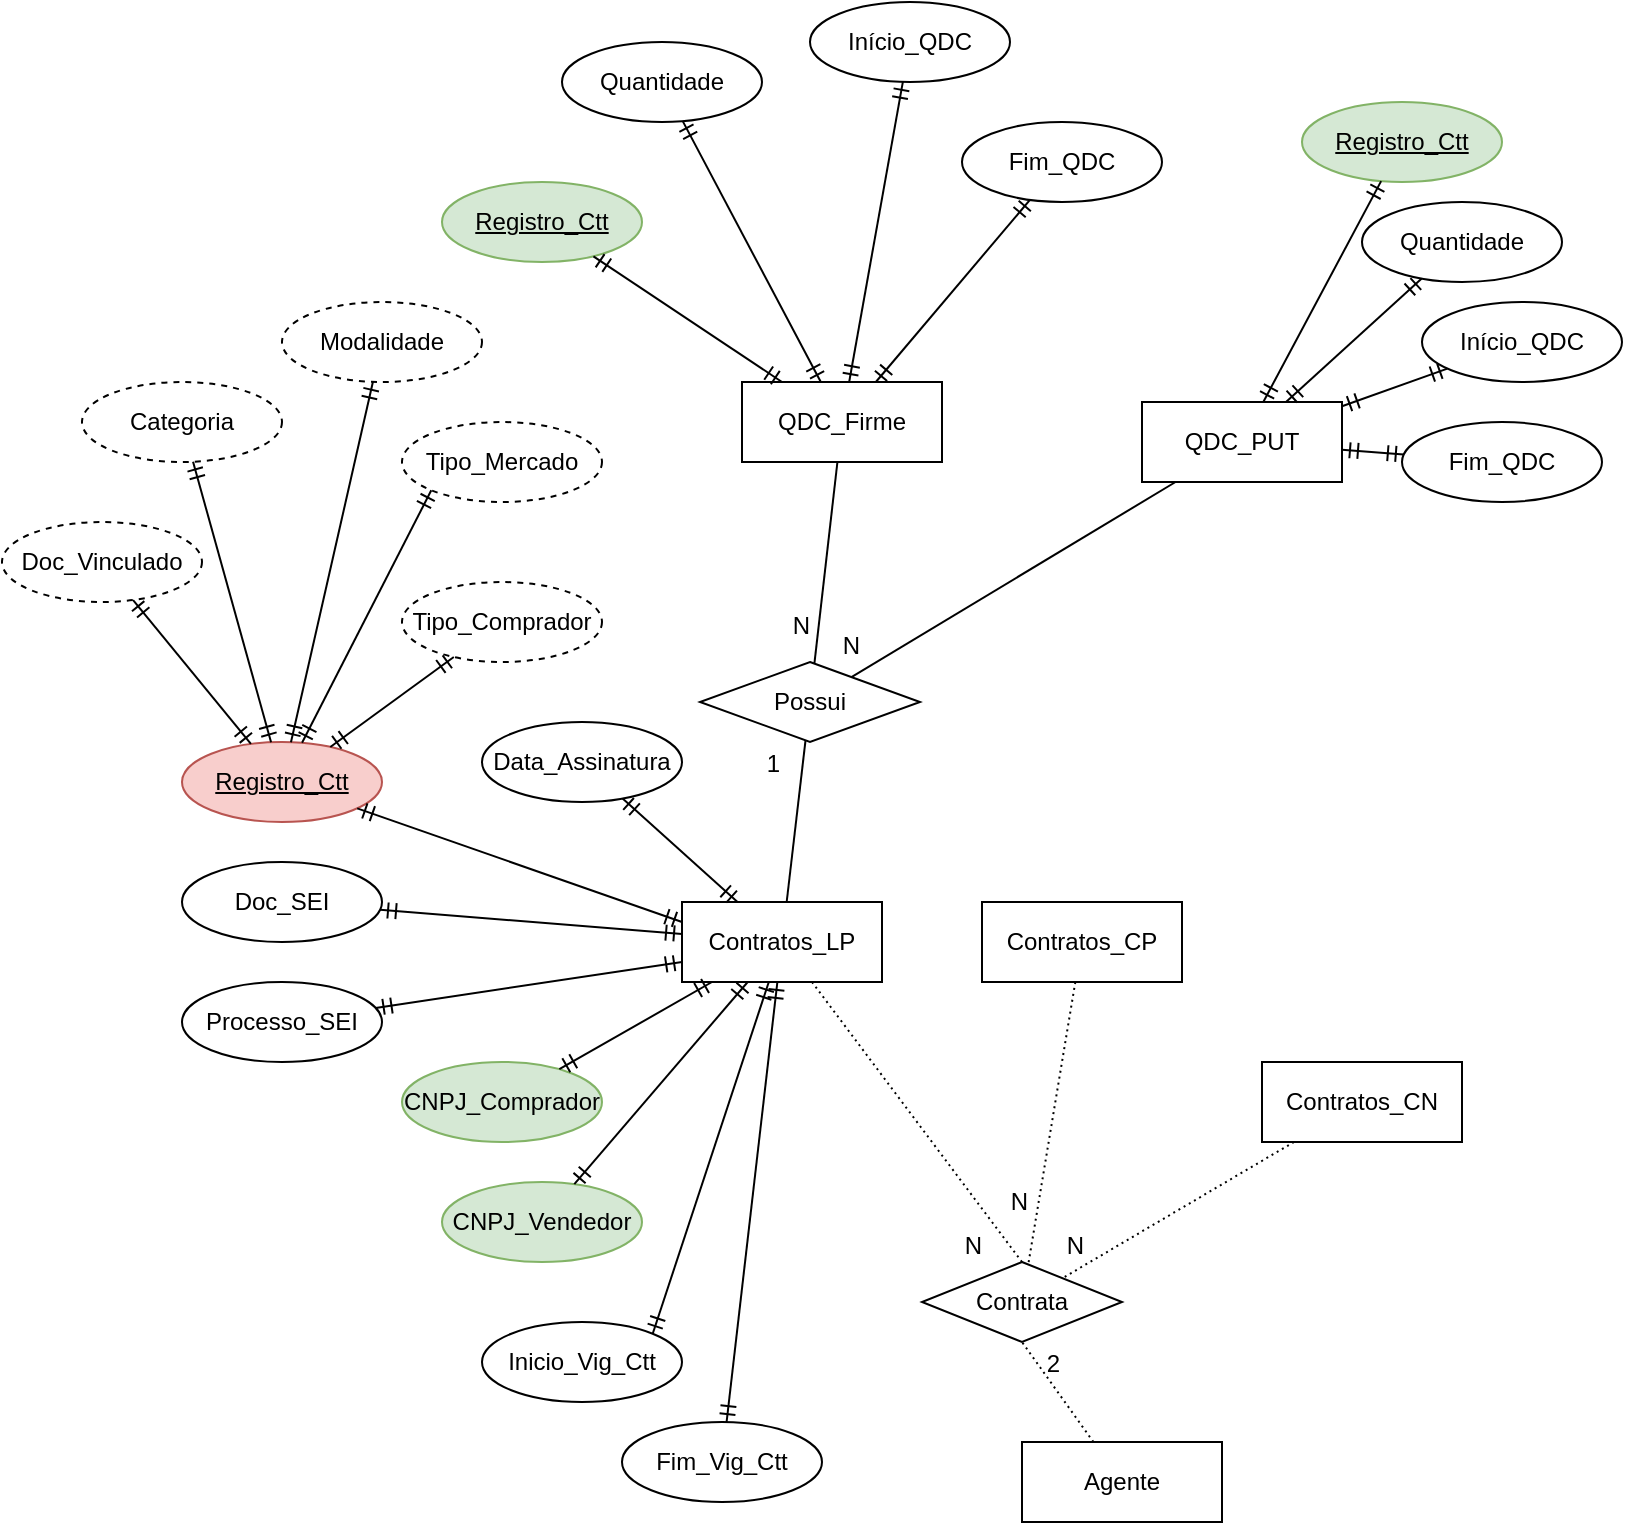 <mxfile version="18.0.2" type="github">
  <diagram id="z1BtHYFctcjBthbJJMaT" name="Page-1">
    <mxGraphModel dx="1422" dy="762" grid="1" gridSize="10" guides="1" tooltips="1" connect="1" arrows="1" fold="1" page="1" pageScale="1" pageWidth="827" pageHeight="1169" math="0" shadow="0">
      <root>
        <mxCell id="0" />
        <mxCell id="1" parent="0" />
        <mxCell id="Wu606X-JvPXH9mhJWYIT-1" value="Agente" style="whiteSpace=wrap;html=1;align=center;" parent="1" vertex="1">
          <mxGeometry x="520" y="1040" width="100" height="40" as="geometry" />
        </mxCell>
        <mxCell id="Wu606X-JvPXH9mhJWYIT-2" value="Contrata" style="shape=rhombus;perimeter=rhombusPerimeter;whiteSpace=wrap;html=1;align=center;" parent="1" vertex="1">
          <mxGeometry x="470" y="950" width="100" height="40" as="geometry" />
        </mxCell>
        <mxCell id="Wu606X-JvPXH9mhJWYIT-5" value="" style="endArrow=none;html=1;rounded=0;dashed=1;dashPattern=1 2;entryX=0.5;entryY=1;entryDx=0;entryDy=0;" parent="1" source="Wu606X-JvPXH9mhJWYIT-1" target="Wu606X-JvPXH9mhJWYIT-2" edge="1">
          <mxGeometry relative="1" as="geometry">
            <mxPoint x="330" y="790" as="sourcePoint" />
            <mxPoint x="490" y="790" as="targetPoint" />
          </mxGeometry>
        </mxCell>
        <mxCell id="Wu606X-JvPXH9mhJWYIT-6" value="2" style="resizable=0;html=1;align=right;verticalAlign=bottom;" parent="Wu606X-JvPXH9mhJWYIT-5" connectable="0" vertex="1">
          <mxGeometry x="1" relative="1" as="geometry">
            <mxPoint x="20" y="20" as="offset" />
          </mxGeometry>
        </mxCell>
        <mxCell id="Wu606X-JvPXH9mhJWYIT-7" value="" style="endArrow=none;html=1;rounded=0;dashed=1;dashPattern=1 2;entryX=0.5;entryY=0;entryDx=0;entryDy=0;" parent="1" source="Wu606X-JvPXH9mhJWYIT-9" target="Wu606X-JvPXH9mhJWYIT-2" edge="1">
          <mxGeometry relative="1" as="geometry">
            <mxPoint x="490" y="870" as="sourcePoint" />
            <mxPoint x="490" y="790" as="targetPoint" />
          </mxGeometry>
        </mxCell>
        <mxCell id="Wu606X-JvPXH9mhJWYIT-8" value="N" style="resizable=0;html=1;align=right;verticalAlign=bottom;" parent="Wu606X-JvPXH9mhJWYIT-7" connectable="0" vertex="1">
          <mxGeometry x="1" relative="1" as="geometry">
            <mxPoint x="-20" as="offset" />
          </mxGeometry>
        </mxCell>
        <mxCell id="Wu606X-JvPXH9mhJWYIT-9" value="Contratos_LP" style="whiteSpace=wrap;html=1;align=center;" parent="1" vertex="1">
          <mxGeometry x="350" y="770" width="100" height="40" as="geometry" />
        </mxCell>
        <mxCell id="Wu606X-JvPXH9mhJWYIT-10" value="Contratos_CP" style="whiteSpace=wrap;html=1;align=center;" parent="1" vertex="1">
          <mxGeometry x="500" y="770" width="100" height="40" as="geometry" />
        </mxCell>
        <mxCell id="Wu606X-JvPXH9mhJWYIT-11" value="Contratos_CN" style="whiteSpace=wrap;html=1;align=center;" parent="1" vertex="1">
          <mxGeometry x="640" y="850" width="100" height="40" as="geometry" />
        </mxCell>
        <mxCell id="Wu606X-JvPXH9mhJWYIT-12" value="" style="endArrow=none;html=1;rounded=0;dashed=1;dashPattern=1 2;" parent="1" source="Wu606X-JvPXH9mhJWYIT-10" target="Wu606X-JvPXH9mhJWYIT-2" edge="1">
          <mxGeometry relative="1" as="geometry">
            <mxPoint x="585.492" y="820" as="sourcePoint" />
            <mxPoint x="530.001" y="962.692" as="targetPoint" />
          </mxGeometry>
        </mxCell>
        <mxCell id="Wu606X-JvPXH9mhJWYIT-13" value="N" style="resizable=0;html=1;align=right;verticalAlign=bottom;" parent="Wu606X-JvPXH9mhJWYIT-12" connectable="0" vertex="1">
          <mxGeometry x="1" relative="1" as="geometry">
            <mxPoint y="-23" as="offset" />
          </mxGeometry>
        </mxCell>
        <mxCell id="Wu606X-JvPXH9mhJWYIT-14" value="" style="endArrow=none;html=1;rounded=0;dashed=1;dashPattern=1 2;" parent="1" source="Wu606X-JvPXH9mhJWYIT-11" target="Wu606X-JvPXH9mhJWYIT-2" edge="1">
          <mxGeometry relative="1" as="geometry">
            <mxPoint x="645" y="890" as="sourcePoint" />
            <mxPoint x="540" y="960" as="targetPoint" />
          </mxGeometry>
        </mxCell>
        <mxCell id="Wu606X-JvPXH9mhJWYIT-15" value="N" style="resizable=0;html=1;align=right;verticalAlign=bottom;" parent="Wu606X-JvPXH9mhJWYIT-14" connectable="0" vertex="1">
          <mxGeometry x="1" relative="1" as="geometry">
            <mxPoint x="11" y="-8" as="offset" />
          </mxGeometry>
        </mxCell>
        <mxCell id="Wu606X-JvPXH9mhJWYIT-16" value="CNPJ_Comprador" style="ellipse;whiteSpace=wrap;html=1;align=center;fillColor=#d5e8d4;strokeColor=#82b366;" parent="1" vertex="1">
          <mxGeometry x="210" y="850" width="100" height="40" as="geometry" />
        </mxCell>
        <mxCell id="Wu606X-JvPXH9mhJWYIT-18" value="CNPJ_Vendedor" style="ellipse;whiteSpace=wrap;html=1;align=center;fillColor=#d5e8d4;strokeColor=#82b366;" parent="1" vertex="1">
          <mxGeometry x="230" y="910" width="100" height="40" as="geometry" />
        </mxCell>
        <mxCell id="Wu606X-JvPXH9mhJWYIT-19" value="" style="fontSize=12;html=1;endArrow=ERmandOne;startArrow=ERmandOne;rounded=0;" parent="1" source="Wu606X-JvPXH9mhJWYIT-16" target="Wu606X-JvPXH9mhJWYIT-9" edge="1">
          <mxGeometry width="100" height="100" relative="1" as="geometry">
            <mxPoint x="360" y="840" as="sourcePoint" />
            <mxPoint x="460" y="740" as="targetPoint" />
          </mxGeometry>
        </mxCell>
        <mxCell id="Wu606X-JvPXH9mhJWYIT-20" value="" style="fontSize=12;html=1;endArrow=ERmandOne;startArrow=ERmandOne;rounded=0;" parent="1" source="Wu606X-JvPXH9mhJWYIT-18" target="Wu606X-JvPXH9mhJWYIT-9" edge="1">
          <mxGeometry width="100" height="100" relative="1" as="geometry">
            <mxPoint x="300.422" y="864.128" as="sourcePoint" />
            <mxPoint x="385.5" y="820" as="targetPoint" />
          </mxGeometry>
        </mxCell>
        <mxCell id="Wu606X-JvPXH9mhJWYIT-21" value="Processo_SEI" style="ellipse;whiteSpace=wrap;html=1;align=center;" parent="1" vertex="1">
          <mxGeometry x="100" y="810" width="100" height="40" as="geometry" />
        </mxCell>
        <mxCell id="Wu606X-JvPXH9mhJWYIT-22" value="Doc_SEI" style="ellipse;whiteSpace=wrap;html=1;align=center;" parent="1" vertex="1">
          <mxGeometry x="100" y="750" width="100" height="40" as="geometry" />
        </mxCell>
        <mxCell id="Wu606X-JvPXH9mhJWYIT-23" value="Inicio_Vig_Ctt" style="ellipse;whiteSpace=wrap;html=1;align=center;" parent="1" vertex="1">
          <mxGeometry x="250" y="980" width="100" height="40" as="geometry" />
        </mxCell>
        <mxCell id="Wu606X-JvPXH9mhJWYIT-24" value="Fim_Vig_Ctt" style="ellipse;whiteSpace=wrap;html=1;align=center;" parent="1" vertex="1">
          <mxGeometry x="320" y="1030" width="100" height="40" as="geometry" />
        </mxCell>
        <mxCell id="Wu606X-JvPXH9mhJWYIT-26" value="Registro_Ctt" style="ellipse;whiteSpace=wrap;html=1;align=center;fontStyle=4;fillColor=#f8cecc;strokeColor=#b85450;" parent="1" vertex="1">
          <mxGeometry x="100" y="690" width="100" height="40" as="geometry" />
        </mxCell>
        <mxCell id="Wu606X-JvPXH9mhJWYIT-27" value="Doc_Vinculado" style="ellipse;whiteSpace=wrap;html=1;align=center;dashed=1;" parent="1" vertex="1">
          <mxGeometry x="10" y="580" width="100" height="40" as="geometry" />
        </mxCell>
        <mxCell id="Wu606X-JvPXH9mhJWYIT-28" value="Categoria" style="ellipse;whiteSpace=wrap;html=1;align=center;dashed=1;" parent="1" vertex="1">
          <mxGeometry x="50" y="510" width="100" height="40" as="geometry" />
        </mxCell>
        <mxCell id="Wu606X-JvPXH9mhJWYIT-29" value="Modalidade" style="ellipse;whiteSpace=wrap;html=1;align=center;dashed=1;" parent="1" vertex="1">
          <mxGeometry x="150" y="470" width="100" height="40" as="geometry" />
        </mxCell>
        <mxCell id="Wu606X-JvPXH9mhJWYIT-30" value="Tipo_Mercado" style="ellipse;whiteSpace=wrap;html=1;align=center;dashed=1;" parent="1" vertex="1">
          <mxGeometry x="210" y="530" width="100" height="40" as="geometry" />
        </mxCell>
        <mxCell id="Wu606X-JvPXH9mhJWYIT-31" value="Tipo_Comprador" style="ellipse;whiteSpace=wrap;html=1;align=center;dashed=1;" parent="1" vertex="1">
          <mxGeometry x="210" y="610" width="100" height="40" as="geometry" />
        </mxCell>
        <mxCell id="Wu606X-JvPXH9mhJWYIT-32" value="" style="fontSize=12;html=1;endArrow=ERmandOne;startArrow=ERmandOne;rounded=0;" parent="1" source="Wu606X-JvPXH9mhJWYIT-26" target="Wu606X-JvPXH9mhJWYIT-31" edge="1">
          <mxGeometry width="100" height="100" relative="1" as="geometry">
            <mxPoint x="360" y="840" as="sourcePoint" />
            <mxPoint x="460" y="740" as="targetPoint" />
          </mxGeometry>
        </mxCell>
        <mxCell id="Wu606X-JvPXH9mhJWYIT-34" value="" style="fontSize=12;html=1;endArrow=ERmandOne;startArrow=ERmandOne;rounded=0;" parent="1" source="Wu606X-JvPXH9mhJWYIT-26" target="Wu606X-JvPXH9mhJWYIT-27" edge="1">
          <mxGeometry width="100" height="100" relative="1" as="geometry">
            <mxPoint x="144.379" y="701.001" as="sourcePoint" />
            <mxPoint x="85.552" y="629.008" as="targetPoint" />
          </mxGeometry>
        </mxCell>
        <mxCell id="Wu606X-JvPXH9mhJWYIT-35" value="" style="fontSize=12;html=1;endArrow=ERmandOne;startArrow=ERmandOne;rounded=0;" parent="1" source="Wu606X-JvPXH9mhJWYIT-26" target="Wu606X-JvPXH9mhJWYIT-28" edge="1">
          <mxGeometry width="100" height="100" relative="1" as="geometry">
            <mxPoint x="154.379" y="711.001" as="sourcePoint" />
            <mxPoint x="95.552" y="639.008" as="targetPoint" />
          </mxGeometry>
        </mxCell>
        <mxCell id="Wu606X-JvPXH9mhJWYIT-36" value="" style="fontSize=12;html=1;endArrow=ERmandOne;startArrow=ERmandOne;rounded=0;" parent="1" source="Wu606X-JvPXH9mhJWYIT-26" target="Wu606X-JvPXH9mhJWYIT-29" edge="1">
          <mxGeometry width="100" height="100" relative="1" as="geometry">
            <mxPoint x="164.379" y="721.001" as="sourcePoint" />
            <mxPoint x="105.552" y="649.008" as="targetPoint" />
          </mxGeometry>
        </mxCell>
        <mxCell id="Wu606X-JvPXH9mhJWYIT-37" value="" style="fontSize=12;html=1;endArrow=ERmandOne;startArrow=ERmandOne;rounded=0;entryX=0;entryY=1;entryDx=0;entryDy=0;" parent="1" source="Wu606X-JvPXH9mhJWYIT-26" target="Wu606X-JvPXH9mhJWYIT-30" edge="1">
          <mxGeometry width="100" height="100" relative="1" as="geometry">
            <mxPoint x="174.379" y="731.001" as="sourcePoint" />
            <mxPoint x="115.552" y="659.008" as="targetPoint" />
          </mxGeometry>
        </mxCell>
        <mxCell id="Wu606X-JvPXH9mhJWYIT-38" value="" style="fontSize=12;html=1;endArrow=ERmandOne;startArrow=ERmandOne;rounded=0;exitX=0;exitY=0.25;exitDx=0;exitDy=0;" parent="1" source="Wu606X-JvPXH9mhJWYIT-9" target="Wu606X-JvPXH9mhJWYIT-26" edge="1">
          <mxGeometry width="100" height="100" relative="1" as="geometry">
            <mxPoint x="184.379" y="741.001" as="sourcePoint" />
            <mxPoint x="125.552" y="669.008" as="targetPoint" />
          </mxGeometry>
        </mxCell>
        <mxCell id="Wu606X-JvPXH9mhJWYIT-39" value="" style="fontSize=12;html=1;endArrow=ERmandOne;startArrow=ERmandOne;rounded=0;" parent="1" source="Wu606X-JvPXH9mhJWYIT-9" target="Wu606X-JvPXH9mhJWYIT-22" edge="1">
          <mxGeometry width="100" height="100" relative="1" as="geometry">
            <mxPoint x="194.379" y="751.001" as="sourcePoint" />
            <mxPoint x="135.552" y="679.008" as="targetPoint" />
          </mxGeometry>
        </mxCell>
        <mxCell id="Wu606X-JvPXH9mhJWYIT-40" value="" style="fontSize=12;html=1;endArrow=ERmandOne;startArrow=ERmandOne;rounded=0;exitX=0;exitY=0.75;exitDx=0;exitDy=0;" parent="1" source="Wu606X-JvPXH9mhJWYIT-9" target="Wu606X-JvPXH9mhJWYIT-21" edge="1">
          <mxGeometry width="100" height="100" relative="1" as="geometry">
            <mxPoint x="204.379" y="761.001" as="sourcePoint" />
            <mxPoint x="145.552" y="689.008" as="targetPoint" />
          </mxGeometry>
        </mxCell>
        <mxCell id="B5VpAisv19EWvOKmCL3L-1" value="Data_Assinatura" style="ellipse;whiteSpace=wrap;html=1;align=center;" vertex="1" parent="1">
          <mxGeometry x="250" y="680" width="100" height="40" as="geometry" />
        </mxCell>
        <mxCell id="B5VpAisv19EWvOKmCL3L-2" value="" style="fontSize=12;html=1;endArrow=ERmandOne;startArrow=ERmandOne;rounded=0;" edge="1" parent="1" source="Wu606X-JvPXH9mhJWYIT-9" target="B5VpAisv19EWvOKmCL3L-1">
          <mxGeometry width="100" height="100" relative="1" as="geometry">
            <mxPoint x="360" y="840" as="sourcePoint" />
            <mxPoint x="460" y="740" as="targetPoint" />
          </mxGeometry>
        </mxCell>
        <mxCell id="B5VpAisv19EWvOKmCL3L-3" value="Possui" style="shape=rhombus;perimeter=rhombusPerimeter;whiteSpace=wrap;html=1;align=center;" vertex="1" parent="1">
          <mxGeometry x="359" y="650" width="110" height="40" as="geometry" />
        </mxCell>
        <mxCell id="B5VpAisv19EWvOKmCL3L-4" value="QDC_Firme" style="whiteSpace=wrap;html=1;align=center;" vertex="1" parent="1">
          <mxGeometry x="380" y="510" width="100" height="40" as="geometry" />
        </mxCell>
        <mxCell id="B5VpAisv19EWvOKmCL3L-5" value="QDC_PUT" style="whiteSpace=wrap;html=1;align=center;" vertex="1" parent="1">
          <mxGeometry x="580" y="520" width="100" height="40" as="geometry" />
        </mxCell>
        <mxCell id="B5VpAisv19EWvOKmCL3L-6" value="" style="fontSize=12;html=1;endArrow=ERmandOne;startArrow=ERmandOne;rounded=0;exitX=1;exitY=0;exitDx=0;exitDy=0;" edge="1" parent="1" source="Wu606X-JvPXH9mhJWYIT-23" target="Wu606X-JvPXH9mhJWYIT-9">
          <mxGeometry width="100" height="100" relative="1" as="geometry">
            <mxPoint x="306.095" y="921.065" as="sourcePoint" />
            <mxPoint x="392.857" y="820" as="targetPoint" />
          </mxGeometry>
        </mxCell>
        <mxCell id="B5VpAisv19EWvOKmCL3L-7" value="" style="fontSize=12;html=1;endArrow=ERmandOne;startArrow=ERmandOne;rounded=0;" edge="1" parent="1" source="Wu606X-JvPXH9mhJWYIT-24" target="Wu606X-JvPXH9mhJWYIT-9">
          <mxGeometry width="100" height="100" relative="1" as="geometry">
            <mxPoint x="316.095" y="931.065" as="sourcePoint" />
            <mxPoint x="402.857" y="830" as="targetPoint" />
          </mxGeometry>
        </mxCell>
        <mxCell id="B5VpAisv19EWvOKmCL3L-8" value="" style="endArrow=none;html=1;rounded=0;" edge="1" parent="1" source="Wu606X-JvPXH9mhJWYIT-9" target="B5VpAisv19EWvOKmCL3L-3">
          <mxGeometry relative="1" as="geometry">
            <mxPoint x="330" y="790" as="sourcePoint" />
            <mxPoint x="490" y="790" as="targetPoint" />
          </mxGeometry>
        </mxCell>
        <mxCell id="B5VpAisv19EWvOKmCL3L-9" value="1" style="resizable=0;html=1;align=right;verticalAlign=bottom;" connectable="0" vertex="1" parent="B5VpAisv19EWvOKmCL3L-8">
          <mxGeometry x="1" relative="1" as="geometry">
            <mxPoint x="-12" y="20" as="offset" />
          </mxGeometry>
        </mxCell>
        <mxCell id="B5VpAisv19EWvOKmCL3L-10" value="Quantidade" style="ellipse;whiteSpace=wrap;html=1;align=center;" vertex="1" parent="1">
          <mxGeometry x="290" y="340" width="100" height="40" as="geometry" />
        </mxCell>
        <mxCell id="B5VpAisv19EWvOKmCL3L-11" value="Registro_Ctt" style="ellipse;whiteSpace=wrap;html=1;align=center;fontStyle=4;fillColor=#d5e8d4;strokeColor=#82b366;" vertex="1" parent="1">
          <mxGeometry x="230" y="410" width="100" height="40" as="geometry" />
        </mxCell>
        <mxCell id="B5VpAisv19EWvOKmCL3L-12" value="" style="fontSize=12;html=1;endArrow=ERmandOne;startArrow=ERmandOne;rounded=0;" edge="1" parent="1" source="B5VpAisv19EWvOKmCL3L-4" target="B5VpAisv19EWvOKmCL3L-11">
          <mxGeometry width="100" height="100" relative="1" as="geometry">
            <mxPoint x="360" y="640" as="sourcePoint" />
            <mxPoint x="460" y="540" as="targetPoint" />
          </mxGeometry>
        </mxCell>
        <mxCell id="B5VpAisv19EWvOKmCL3L-13" value="" style="endArrow=none;html=1;rounded=0;" edge="1" parent="1" source="B5VpAisv19EWvOKmCL3L-4" target="B5VpAisv19EWvOKmCL3L-3">
          <mxGeometry relative="1" as="geometry">
            <mxPoint x="330" y="590" as="sourcePoint" />
            <mxPoint x="490" y="590" as="targetPoint" />
          </mxGeometry>
        </mxCell>
        <mxCell id="B5VpAisv19EWvOKmCL3L-14" value="N" style="resizable=0;html=1;align=right;verticalAlign=bottom;" connectable="0" vertex="1" parent="B5VpAisv19EWvOKmCL3L-13">
          <mxGeometry x="1" relative="1" as="geometry">
            <mxPoint x="-2" y="-10" as="offset" />
          </mxGeometry>
        </mxCell>
        <mxCell id="B5VpAisv19EWvOKmCL3L-16" value="Início_QDC" style="ellipse;whiteSpace=wrap;html=1;align=center;" vertex="1" parent="1">
          <mxGeometry x="414" y="320" width="100" height="40" as="geometry" />
        </mxCell>
        <mxCell id="B5VpAisv19EWvOKmCL3L-17" value="Fim_QDC" style="ellipse;whiteSpace=wrap;html=1;align=center;" vertex="1" parent="1">
          <mxGeometry x="490" y="380" width="100" height="40" as="geometry" />
        </mxCell>
        <mxCell id="B5VpAisv19EWvOKmCL3L-19" value="" style="fontSize=12;html=1;endArrow=ERmandOne;startArrow=ERmandOne;rounded=0;" edge="1" parent="1" source="B5VpAisv19EWvOKmCL3L-4" target="B5VpAisv19EWvOKmCL3L-10">
          <mxGeometry width="100" height="100" relative="1" as="geometry">
            <mxPoint x="410" y="520" as="sourcePoint" />
            <mxPoint x="315.725" y="457.15" as="targetPoint" />
          </mxGeometry>
        </mxCell>
        <mxCell id="B5VpAisv19EWvOKmCL3L-20" value="" style="fontSize=12;html=1;endArrow=ERmandOne;startArrow=ERmandOne;rounded=0;" edge="1" parent="1" source="B5VpAisv19EWvOKmCL3L-4" target="B5VpAisv19EWvOKmCL3L-16">
          <mxGeometry width="100" height="100" relative="1" as="geometry">
            <mxPoint x="420" y="530" as="sourcePoint" />
            <mxPoint x="325.725" y="467.15" as="targetPoint" />
          </mxGeometry>
        </mxCell>
        <mxCell id="B5VpAisv19EWvOKmCL3L-21" value="" style="fontSize=12;html=1;endArrow=ERmandOne;startArrow=ERmandOne;rounded=0;" edge="1" parent="1" source="B5VpAisv19EWvOKmCL3L-4" target="B5VpAisv19EWvOKmCL3L-17">
          <mxGeometry width="100" height="100" relative="1" as="geometry">
            <mxPoint x="430" y="540" as="sourcePoint" />
            <mxPoint x="335.725" y="477.15" as="targetPoint" />
          </mxGeometry>
        </mxCell>
        <mxCell id="B5VpAisv19EWvOKmCL3L-22" value="Quantidade" style="ellipse;whiteSpace=wrap;html=1;align=center;" vertex="1" parent="1">
          <mxGeometry x="690" y="420" width="100" height="40" as="geometry" />
        </mxCell>
        <mxCell id="B5VpAisv19EWvOKmCL3L-23" value="Registro_Ctt" style="ellipse;whiteSpace=wrap;html=1;align=center;fontStyle=4;fillColor=#d5e8d4;strokeColor=#82b366;" vertex="1" parent="1">
          <mxGeometry x="660" y="370" width="100" height="40" as="geometry" />
        </mxCell>
        <mxCell id="B5VpAisv19EWvOKmCL3L-24" value="Início_QDC" style="ellipse;whiteSpace=wrap;html=1;align=center;" vertex="1" parent="1">
          <mxGeometry x="720" y="470" width="100" height="40" as="geometry" />
        </mxCell>
        <mxCell id="B5VpAisv19EWvOKmCL3L-25" value="Fim_QDC" style="ellipse;whiteSpace=wrap;html=1;align=center;" vertex="1" parent="1">
          <mxGeometry x="710" y="530" width="100" height="40" as="geometry" />
        </mxCell>
        <mxCell id="B5VpAisv19EWvOKmCL3L-26" value="" style="endArrow=none;html=1;rounded=0;" edge="1" parent="1" source="B5VpAisv19EWvOKmCL3L-5" target="B5VpAisv19EWvOKmCL3L-3">
          <mxGeometry relative="1" as="geometry">
            <mxPoint x="437.714" y="560" as="sourcePoint" />
            <mxPoint x="430" y="660" as="targetPoint" />
          </mxGeometry>
        </mxCell>
        <mxCell id="B5VpAisv19EWvOKmCL3L-27" value="N" style="resizable=0;html=1;align=right;verticalAlign=bottom;" connectable="0" vertex="1" parent="B5VpAisv19EWvOKmCL3L-26">
          <mxGeometry x="1" relative="1" as="geometry">
            <mxPoint x="5" y="-7" as="offset" />
          </mxGeometry>
        </mxCell>
        <mxCell id="B5VpAisv19EWvOKmCL3L-29" value="" style="fontSize=12;html=1;endArrow=ERmandOne;startArrow=ERmandOne;rounded=0;" edge="1" parent="1" source="B5VpAisv19EWvOKmCL3L-5" target="B5VpAisv19EWvOKmCL3L-23">
          <mxGeometry width="100" height="100" relative="1" as="geometry">
            <mxPoint x="456.923" y="520" as="sourcePoint" />
            <mxPoint x="533.97" y="428.944" as="targetPoint" />
          </mxGeometry>
        </mxCell>
        <mxCell id="B5VpAisv19EWvOKmCL3L-30" value="" style="fontSize=12;html=1;endArrow=ERmandOne;startArrow=ERmandOne;rounded=0;" edge="1" parent="1" source="B5VpAisv19EWvOKmCL3L-5" target="B5VpAisv19EWvOKmCL3L-22">
          <mxGeometry width="100" height="100" relative="1" as="geometry">
            <mxPoint x="466.923" y="530" as="sourcePoint" />
            <mxPoint x="543.97" y="438.944" as="targetPoint" />
          </mxGeometry>
        </mxCell>
        <mxCell id="B5VpAisv19EWvOKmCL3L-31" value="" style="fontSize=12;html=1;endArrow=ERmandOne;startArrow=ERmandOne;rounded=0;" edge="1" parent="1" source="B5VpAisv19EWvOKmCL3L-5" target="B5VpAisv19EWvOKmCL3L-24">
          <mxGeometry width="100" height="100" relative="1" as="geometry">
            <mxPoint x="476.923" y="540" as="sourcePoint" />
            <mxPoint x="553.97" y="448.944" as="targetPoint" />
          </mxGeometry>
        </mxCell>
        <mxCell id="B5VpAisv19EWvOKmCL3L-32" value="" style="fontSize=12;html=1;endArrow=ERmandOne;startArrow=ERmandOne;rounded=0;" edge="1" parent="1" source="B5VpAisv19EWvOKmCL3L-5" target="B5VpAisv19EWvOKmCL3L-25">
          <mxGeometry width="100" height="100" relative="1" as="geometry">
            <mxPoint x="486.923" y="550" as="sourcePoint" />
            <mxPoint x="563.97" y="458.944" as="targetPoint" />
          </mxGeometry>
        </mxCell>
      </root>
    </mxGraphModel>
  </diagram>
</mxfile>
